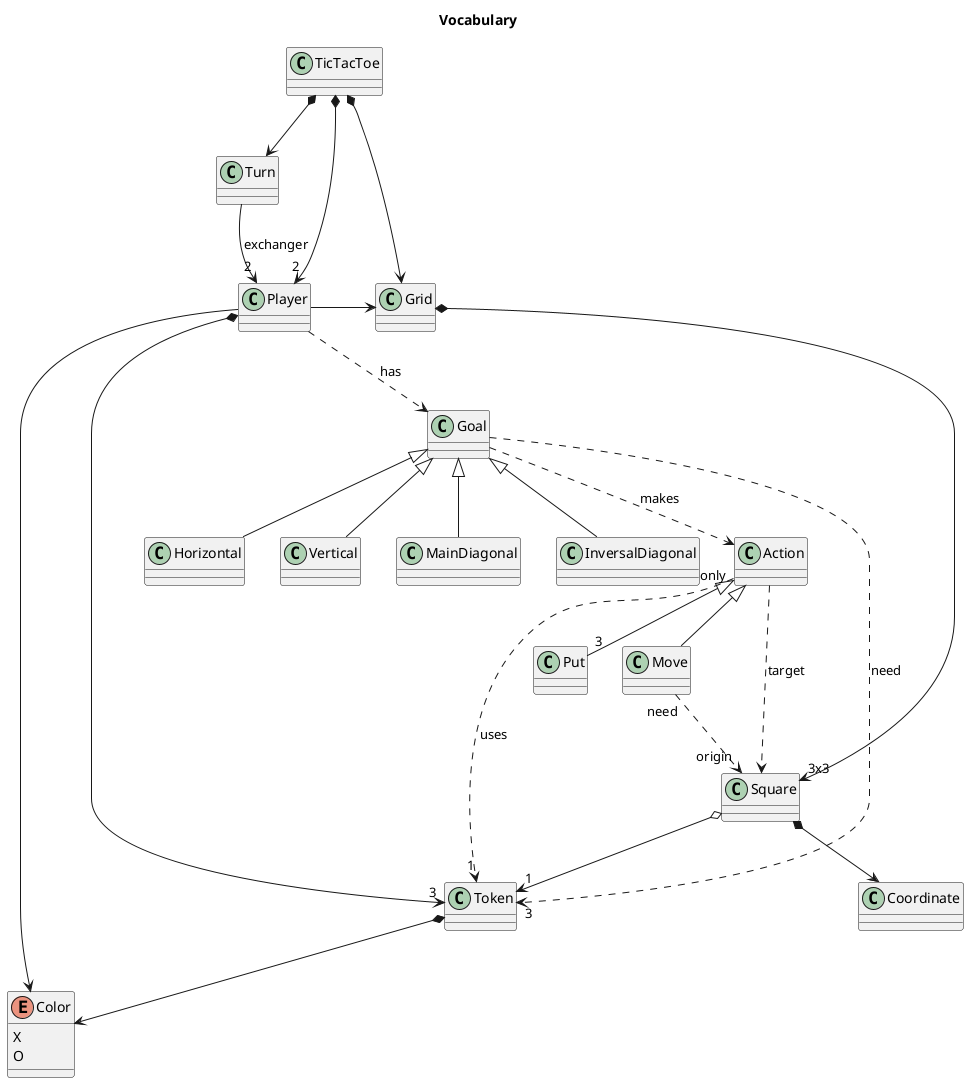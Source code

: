@startuml Vocabulary
    title Vocabulary
    
    class TicTacToe
    class Player
    class Turn
    class Grid
    class Square
    class Token
    enum Color{
        X
        O
    }

    TicTacToe *--> "2" Player
    TicTacToe *--> Turn
    TicTacToe *--> Grid

    Turn --> "2" Player : exchanger

    Player *--> "3" Token
    Player --> Color
    Player -right-> Grid
    Player ..> Goal : has

    Token *--> Color

    Goal <|-- Horizontal
    Goal <|-- Vertical
    Goal <|-- MainDiagonal
    Goal <|-- InversalDiagonal
    Goal ..> "3" Token : need
    Goal ..> Action : makes

    Action "only" <|-- "3" Put
    Action <|-- Move
    Action ..> Square : target
    Action ..> "1" Token : uses

    Move "need" ..> "origin" Square 

    Grid *--> "3x3" Square

    Square *--> Coordinate
    Square o--> "1" Token
@enduml

@startuml InitialState
    title  Initial State
    title Initial State
    
    together {
        object ":Square" as Square11
        object ":Square" as Square12
        object ":Square" as Square13    

        object ":Square" as Square21
        object ":Square" as Square22
        object ":Square" as Square23    

        object ":Square" as Square31
        object ":Square" as Square32
        object ":Square" as Square33    
    }   

    object ":Coordinate" as Coordinate11 {
        row = 1
        column = 1
    }
    object ":Coordinate" as Coordinate12 {
        row = 1
        column = 2
    }
    object ":Coordinate" as Coordinate13 {
        row = 1
        column = 3
    }   

    object ":Coordinate" as Coordinate21 {
        row = 2
        column = 1
    }
    object ":Coordinate" as Coordinate22 {
        row = 2
        column = 2
    }
    object ":Coordinate" as Coordinate23 {
        row = 2
        column = 3
    }   

    object ":Coordinate" as Coordinate31 {
        row = 3
        column = 1
    }
    object ":Coordinate" as Coordinate32 {
        row = 3
        column = 2
    }
    object ":Coordinate" as Coordinate33 {
        row = 3
        column = 3
    }   

    object ":TicTacToe" as TicTacToe
    object ":Board" as Board    

    TicTacToe -down-> Board    

    Board --> Square11
    Board --> Square12
    Board --> Square13
    Board --> Square21
    Board --> Square22
    Board --> Square23
    Board --> Square31
    Board --> Square32
    Board --> Square33 

    Square11 -down-> Coordinate11
    Square12 -down-> Coordinate12
    Square13 -down-> Coordinate13
    Square21 -down-> Coordinate21
    Square22 -down-> Coordinate22
    Square23 -down-> Coordinate23
    Square31 -down-> Coordinate31
    Square32 -down-> Coordinate32
    Square33 -down-> Coordinate33  

    Square11 -[hidden]right-> Square12
    Square12 -[hidden]right-> Square13

    Square21 -[hidden]right-> Square22
    Square22 -[hidden]right-> Square23

    Square31 -[hidden]right-> Square32
    Square32 -[hidden]right-> Square33  

    Square11 -[hidden]down-> Square21
    Square12 -[hidden]down-> Square22
    Square13 -[hidden]down-> Square23   

    Square21 -[hidden]down-> Square31
    Square22 -[hidden]down-> Square32
    Square23 -[hidden]down-> Square33
@enduml

@startuml FinalState
    title Final State
    title Final State

    together {
        object ":Square" as Square11
        object ":Square" as Square12
        object ":Square" as Square13

        object ":Square" as Square21
        object ":Square" as Square22
        object ":Square" as Square23

        object ":Square" as Square31
        object ":Square" as Square32
        object ":Square" as Square33
    }

    object ":Coordinate" as Coordinate11 {
        row = 1
        colunm = 1
    }
    object ":Coordinate" as Coordinate12 {
        row = 1
        colunm = 2
    }
    object ":Coordinate" as Coordinate13 {
        row = 1
        colunm = 3
    }

    
    object ":Coordinate" as Coordinate21 {
        row = 2
        colunm = 1
    }
    object ":Coordinate" as Coordinate22 {
        row = 2
        colunm = 2
    }
    object ":Coordinate" as Coordinate23 {
        row = 2
        colunm = 3
    }

    
    object ":Coordinate" as Coordinate31 {
        row = 3
        colunm = 1
    }
    object ":Coordinate" as Coordinate32 {
        row = 3
        colunm = 2
    }
    object ":Coordinate" as Coordinate33 {
        row = 3
        colunm = 3
    }

    object ":TicTacToe" as TicTacToe
    object ":Board" as Board

    TicTacToe --> Board
    Board -down-> Square11
    Board -down-> Square12
    Board -down-> Square13

    Board -down-> Square21
    Board -down-> Square22
    Board -down-> Square23

    Board -down-> Square31
    Board -down-> Square32
    Board -down-> Square33

    Square11 -down-> Coordinate11
    Square12 -down-> Coordinate12
    Square13 -down-> Coordinate13

    Square21 -down-> Coordinate21
    Square22 -down-> Coordinate22
    Square23 -down-> Coordinate23

    Square31 -down-> Coordinate31
    Square32 -down-> Coordinate32
    Square33 -down-> Coordinate33

    Square11 -[hidden]right-> Square12
    Square12 -[hidden]right-> Square13

    Square21 -[hidden]right-> Square22
    Square22 -[hidden]right-> Square23
    
    Square31 -[hidden]right-> Square32
    Square32 -[hidden]right-> Square33

    Square11 -[hidden]down-> Square21
    Square21 -[hidden]down-> Square31   

    Square12 -[hidden]down-> Square22
    Square22 -[hidden]down-> Square32


    object ":X" as X
    object "O" As O

    object ":TokenX" as TokenX1
    object ":TokenX" as TokenX2
    object ":TokenX" as TokenX3

    object ":TokenO" as TokenO1
    object ":TokenO" as TokenO2
    object ":TokenO" as TokenO3

    TokenX1 --> X
    TokenX2 --> X
    TokenX3 --> X

    TokenO1 --> O
    TokenO2 --> O
    TokenO3 --> O

    Square11 -down-> TokenX1
    Square12 -down-> TokenX2
    Square33 -down-> TokenX3

    Square31 -down-> TokenO1
    Square22 -down-> TokenO2
    Square13 -down-> TokenO3
@enduml

@startuml Functionalities
    title Functionalities

    state A as " "
    state B as " "
    state C as " "
    state D as " "
    state E as " "
    state F as " "
    state G as " "
    state if1 <<choice>>
    state if2 <<choice>>
    state if3 <<choice>>

    [*] --> A
    A --> B : put 
    B -->if1
        if1 --> A : next turn
    if1 --> C : [token on grib == 3]
    C --> if2
        if2 --> [*] : [is tic-tac-toe]
    if2 --> D : next turn
    D --> E : put
    E --> if3
        if3 --> [*] : [is tic-tac-toe]
    if3 --> F : next turn
    F --> G : Move
    G --> if3


@enduml

@startuml Activities
    title Actjvjtjes
@enduml
